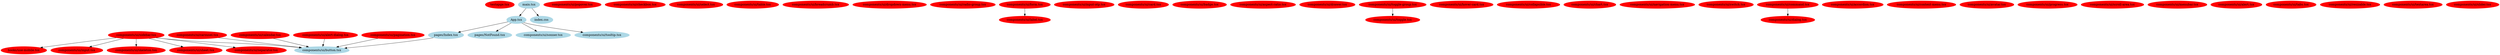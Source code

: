 strict digraph {
"testapge.tsx" [color=red, style=filled];
"App.tsx" [color=lightblue, style=filled];
"main.tsx" [color=lightblue, style=filled];
"pages/Index.tsx" [color=lightblue, style=filled];
"pages/NotFound.tsx" [color=lightblue, style=filled];
"hooks/use-mobile.tsx" [color=red, style=filled];
"components/ui/popover.tsx" [color=red, style=filled];
"components/ui/input.tsx" [color=red, style=filled];
"components/ui/checkbox.tsx" [color=red, style=filled];
"components/ui/select.tsx" [color=red, style=filled];
"components/ui/table.tsx" [color=red, style=filled];
"components/ui/breadcrumb.tsx" [color=red, style=filled];
"components/ui/dropdown-menu.tsx" [color=red, style=filled];
"components/ui/radio-group.tsx" [color=red, style=filled];
"components/ui/form.tsx" [color=red, style=filled];
"components/ui/input-otp.tsx" [color=red, style=filled];
"components/ui/card.tsx" [color=red, style=filled];
"components/ui/badge.tsx" [color=red, style=filled];
"components/ui/skeleton.tsx" [color=red, style=filled];
"components/ui/aspect-ratio.tsx" [color=red, style=filled];
"components/ui/drawer.tsx" [color=red, style=filled];
"components/ui/toggle-group.tsx" [color=red, style=filled];
"components/ui/hover-card.tsx" [color=red, style=filled];
"components/ui/collapsible.tsx" [color=red, style=filled];
"components/ui/chart.tsx" [color=red, style=filled];
"components/ui/sheet.tsx" [color=red, style=filled];
"components/ui/navigation-menu.tsx" [color=red, style=filled];
"components/ui/sidebar.tsx" [color=red, style=filled];
"components/ui/switch.tsx" [color=red, style=filled];
"components/ui/command.tsx" [color=red, style=filled];
"components/ui/accordion.tsx" [color=red, style=filled];
"components/ui/context-menu.tsx" [color=red, style=filled];
"components/ui/avatar.tsx" [color=red, style=filled];
"components/ui/sonner.tsx" [color=lightblue, style=filled];
"components/ui/progress.tsx" [color=red, style=filled];
"components/ui/carousel.tsx" [color=red, style=filled];
"components/ui/calendar.tsx" [color=red, style=filled];
"components/ui/scroll-area.tsx" [color=red, style=filled];
"components/ui/menubar.tsx" [color=red, style=filled];
"components/ui/alert-dialog.tsx" [color=red, style=filled];
"components/ui/alert.tsx" [color=red, style=filled];
"components/ui/tabs.tsx" [color=red, style=filled];
"components/ui/label.tsx" [color=red, style=filled];
"components/ui/button.tsx" [color=lightblue, style=filled];
"components/ui/toggle.tsx" [color=red, style=filled];
"components/ui/resizable.tsx" [color=red, style=filled];
"components/ui/separator.tsx" [color=red, style=filled];
"components/ui/tooltip.tsx" [color=lightblue, style=filled];
"components/ui/textarea.tsx" [color=red, style=filled];
"components/ui/dialog.tsx" [color=red, style=filled];
"components/ui/slider.tsx" [color=red, style=filled];
"components/ui/pagination.tsx" [color=red, style=filled];
"index.css" [color=lightblue, style=filled];
"App.tsx" -> "components/ui/sonner.tsx";
"App.tsx" -> "components/ui/tooltip.tsx";
"App.tsx" -> "pages/Index.tsx";
"App.tsx" -> "pages/NotFound.tsx";
"main.tsx" -> "App.tsx";
"main.tsx" -> "index.css";
"pages/Index.tsx" -> "components/ui/button.tsx";
"components/ui/form.tsx" -> "components/ui/label.tsx";
"components/ui/toggle-group.tsx" -> "components/ui/toggle.tsx";
"components/ui/sidebar.tsx" -> "hooks/use-mobile.tsx";
"components/ui/sidebar.tsx" -> "components/ui/button.tsx";
"components/ui/sidebar.tsx" -> "components/ui/input.tsx";
"components/ui/sidebar.tsx" -> "components/ui/separator.tsx";
"components/ui/sidebar.tsx" -> "components/ui/sheet.tsx";
"components/ui/sidebar.tsx" -> "components/ui/skeleton.tsx";
"components/ui/command.tsx" -> "components/ui/dialog.tsx";
"components/ui/carousel.tsx" -> "components/ui/button.tsx";
"components/ui/calendar.tsx" -> "components/ui/button.tsx";
"components/ui/alert-dialog.tsx" -> "components/ui/button.tsx";
"components/ui/pagination.tsx" -> "components/ui/button.tsx";
}
